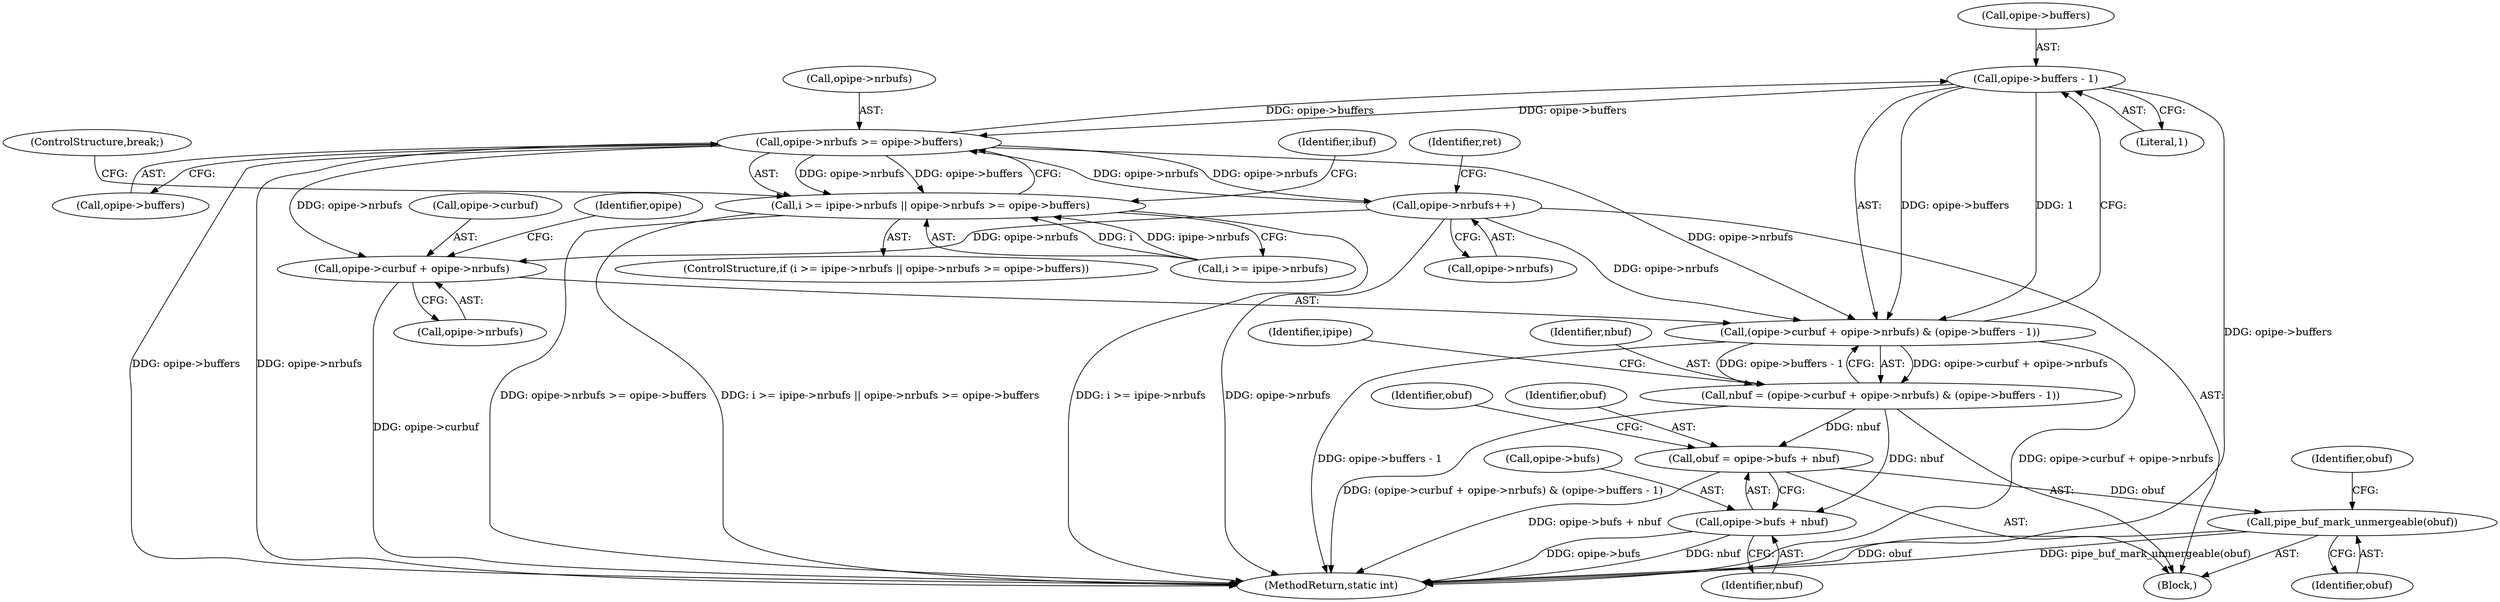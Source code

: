 digraph "0_linux_6b3a707736301c2128ca85ce85fb13f60b5e350a_1@pointer" {
"1000188" [label="(Call,opipe->buffers - 1)"];
"1000153" [label="(Call,opipe->nrbufs >= opipe->buffers)"];
"1000226" [label="(Call,opipe->nrbufs++)"];
"1000188" [label="(Call,opipe->buffers - 1)"];
"1000147" [label="(Call,i >= ipipe->nrbufs || opipe->nrbufs >= opipe->buffers)"];
"1000180" [label="(Call,(opipe->curbuf + opipe->nrbufs) & (opipe->buffers - 1))"];
"1000178" [label="(Call,nbuf = (opipe->curbuf + opipe->nrbufs) & (opipe->buffers - 1))"];
"1000196" [label="(Call,obuf = opipe->bufs + nbuf)"];
"1000213" [label="(Call,pipe_buf_mark_unmergeable(obuf))"];
"1000198" [label="(Call,opipe->bufs + nbuf)"];
"1000181" [label="(Call,opipe->curbuf + opipe->nrbufs)"];
"1000214" [label="(Identifier,obuf)"];
"1000199" [label="(Call,opipe->bufs)"];
"1000218" [label="(Identifier,obuf)"];
"1000213" [label="(Call,pipe_buf_mark_unmergeable(obuf))"];
"1000202" [label="(Identifier,nbuf)"];
"1000160" [label="(ControlStructure,break;)"];
"1000162" [label="(Identifier,ibuf)"];
"1000157" [label="(Call,opipe->buffers)"];
"1000180" [label="(Call,(opipe->curbuf + opipe->nrbufs) & (opipe->buffers - 1))"];
"1000189" [label="(Call,opipe->buffers)"];
"1000270" [label="(MethodReturn,static int)"];
"1000153" [label="(Call,opipe->nrbufs >= opipe->buffers)"];
"1000226" [label="(Call,opipe->nrbufs++)"];
"1000147" [label="(Call,i >= ipipe->nrbufs || opipe->nrbufs >= opipe->buffers)"];
"1000185" [label="(Call,opipe->nrbufs)"];
"1000181" [label="(Call,opipe->curbuf + opipe->nrbufs)"];
"1000198" [label="(Call,opipe->bufs + nbuf)"];
"1000227" [label="(Call,opipe->nrbufs)"];
"1000188" [label="(Call,opipe->buffers - 1)"];
"1000192" [label="(Literal,1)"];
"1000196" [label="(Call,obuf = opipe->bufs + nbuf)"];
"1000190" [label="(Identifier,opipe)"];
"1000178" [label="(Call,nbuf = (opipe->curbuf + opipe->nrbufs) & (opipe->buffers - 1))"];
"1000231" [label="(Identifier,ret)"];
"1000127" [label="(Block,)"];
"1000205" [label="(Identifier,obuf)"];
"1000182" [label="(Call,opipe->curbuf)"];
"1000179" [label="(Identifier,nbuf)"];
"1000197" [label="(Identifier,obuf)"];
"1000146" [label="(ControlStructure,if (i >= ipipe->nrbufs || opipe->nrbufs >= opipe->buffers))"];
"1000148" [label="(Call,i >= ipipe->nrbufs)"];
"1000154" [label="(Call,opipe->nrbufs)"];
"1000194" [label="(Identifier,ipipe)"];
"1000188" -> "1000180"  [label="AST: "];
"1000188" -> "1000192"  [label="CFG: "];
"1000189" -> "1000188"  [label="AST: "];
"1000192" -> "1000188"  [label="AST: "];
"1000180" -> "1000188"  [label="CFG: "];
"1000188" -> "1000270"  [label="DDG: opipe->buffers"];
"1000188" -> "1000153"  [label="DDG: opipe->buffers"];
"1000188" -> "1000180"  [label="DDG: opipe->buffers"];
"1000188" -> "1000180"  [label="DDG: 1"];
"1000153" -> "1000188"  [label="DDG: opipe->buffers"];
"1000153" -> "1000147"  [label="AST: "];
"1000153" -> "1000157"  [label="CFG: "];
"1000154" -> "1000153"  [label="AST: "];
"1000157" -> "1000153"  [label="AST: "];
"1000147" -> "1000153"  [label="CFG: "];
"1000153" -> "1000270"  [label="DDG: opipe->buffers"];
"1000153" -> "1000270"  [label="DDG: opipe->nrbufs"];
"1000153" -> "1000147"  [label="DDG: opipe->nrbufs"];
"1000153" -> "1000147"  [label="DDG: opipe->buffers"];
"1000226" -> "1000153"  [label="DDG: opipe->nrbufs"];
"1000153" -> "1000180"  [label="DDG: opipe->nrbufs"];
"1000153" -> "1000181"  [label="DDG: opipe->nrbufs"];
"1000153" -> "1000226"  [label="DDG: opipe->nrbufs"];
"1000226" -> "1000127"  [label="AST: "];
"1000226" -> "1000227"  [label="CFG: "];
"1000227" -> "1000226"  [label="AST: "];
"1000231" -> "1000226"  [label="CFG: "];
"1000226" -> "1000270"  [label="DDG: opipe->nrbufs"];
"1000226" -> "1000180"  [label="DDG: opipe->nrbufs"];
"1000226" -> "1000181"  [label="DDG: opipe->nrbufs"];
"1000147" -> "1000146"  [label="AST: "];
"1000147" -> "1000148"  [label="CFG: "];
"1000148" -> "1000147"  [label="AST: "];
"1000160" -> "1000147"  [label="CFG: "];
"1000162" -> "1000147"  [label="CFG: "];
"1000147" -> "1000270"  [label="DDG: i >= ipipe->nrbufs"];
"1000147" -> "1000270"  [label="DDG: opipe->nrbufs >= opipe->buffers"];
"1000147" -> "1000270"  [label="DDG: i >= ipipe->nrbufs || opipe->nrbufs >= opipe->buffers"];
"1000148" -> "1000147"  [label="DDG: i"];
"1000148" -> "1000147"  [label="DDG: ipipe->nrbufs"];
"1000180" -> "1000178"  [label="AST: "];
"1000181" -> "1000180"  [label="AST: "];
"1000178" -> "1000180"  [label="CFG: "];
"1000180" -> "1000270"  [label="DDG: opipe->curbuf + opipe->nrbufs"];
"1000180" -> "1000270"  [label="DDG: opipe->buffers - 1"];
"1000180" -> "1000178"  [label="DDG: opipe->curbuf + opipe->nrbufs"];
"1000180" -> "1000178"  [label="DDG: opipe->buffers - 1"];
"1000178" -> "1000127"  [label="AST: "];
"1000179" -> "1000178"  [label="AST: "];
"1000194" -> "1000178"  [label="CFG: "];
"1000178" -> "1000270"  [label="DDG: (opipe->curbuf + opipe->nrbufs) & (opipe->buffers - 1)"];
"1000178" -> "1000196"  [label="DDG: nbuf"];
"1000178" -> "1000198"  [label="DDG: nbuf"];
"1000196" -> "1000127"  [label="AST: "];
"1000196" -> "1000198"  [label="CFG: "];
"1000197" -> "1000196"  [label="AST: "];
"1000198" -> "1000196"  [label="AST: "];
"1000205" -> "1000196"  [label="CFG: "];
"1000196" -> "1000270"  [label="DDG: opipe->bufs + nbuf"];
"1000196" -> "1000213"  [label="DDG: obuf"];
"1000213" -> "1000127"  [label="AST: "];
"1000213" -> "1000214"  [label="CFG: "];
"1000214" -> "1000213"  [label="AST: "];
"1000218" -> "1000213"  [label="CFG: "];
"1000213" -> "1000270"  [label="DDG: obuf"];
"1000213" -> "1000270"  [label="DDG: pipe_buf_mark_unmergeable(obuf)"];
"1000198" -> "1000202"  [label="CFG: "];
"1000199" -> "1000198"  [label="AST: "];
"1000202" -> "1000198"  [label="AST: "];
"1000198" -> "1000270"  [label="DDG: opipe->bufs"];
"1000198" -> "1000270"  [label="DDG: nbuf"];
"1000181" -> "1000185"  [label="CFG: "];
"1000182" -> "1000181"  [label="AST: "];
"1000185" -> "1000181"  [label="AST: "];
"1000190" -> "1000181"  [label="CFG: "];
"1000181" -> "1000270"  [label="DDG: opipe->curbuf"];
}
